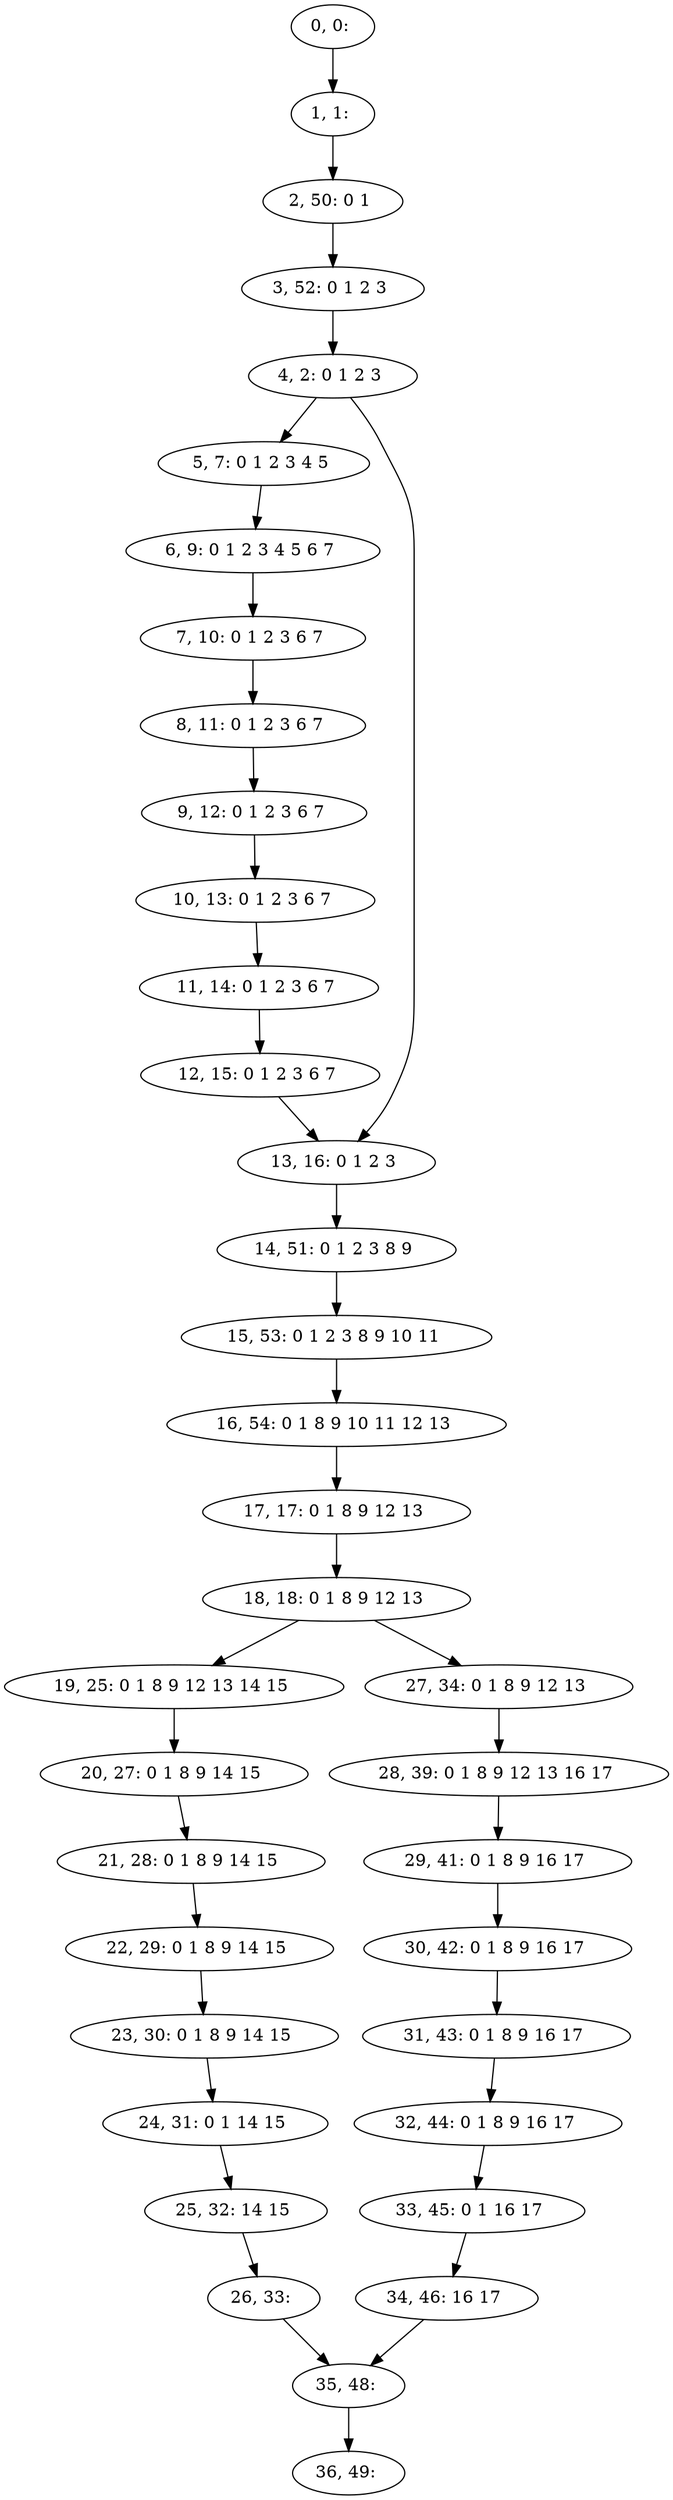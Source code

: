digraph G {
0[label="0, 0: "];
1[label="1, 1: "];
2[label="2, 50: 0 1 "];
3[label="3, 52: 0 1 2 3 "];
4[label="4, 2: 0 1 2 3 "];
5[label="5, 7: 0 1 2 3 4 5 "];
6[label="6, 9: 0 1 2 3 4 5 6 7 "];
7[label="7, 10: 0 1 2 3 6 7 "];
8[label="8, 11: 0 1 2 3 6 7 "];
9[label="9, 12: 0 1 2 3 6 7 "];
10[label="10, 13: 0 1 2 3 6 7 "];
11[label="11, 14: 0 1 2 3 6 7 "];
12[label="12, 15: 0 1 2 3 6 7 "];
13[label="13, 16: 0 1 2 3 "];
14[label="14, 51: 0 1 2 3 8 9 "];
15[label="15, 53: 0 1 2 3 8 9 10 11 "];
16[label="16, 54: 0 1 8 9 10 11 12 13 "];
17[label="17, 17: 0 1 8 9 12 13 "];
18[label="18, 18: 0 1 8 9 12 13 "];
19[label="19, 25: 0 1 8 9 12 13 14 15 "];
20[label="20, 27: 0 1 8 9 14 15 "];
21[label="21, 28: 0 1 8 9 14 15 "];
22[label="22, 29: 0 1 8 9 14 15 "];
23[label="23, 30: 0 1 8 9 14 15 "];
24[label="24, 31: 0 1 14 15 "];
25[label="25, 32: 14 15 "];
26[label="26, 33: "];
27[label="27, 34: 0 1 8 9 12 13 "];
28[label="28, 39: 0 1 8 9 12 13 16 17 "];
29[label="29, 41: 0 1 8 9 16 17 "];
30[label="30, 42: 0 1 8 9 16 17 "];
31[label="31, 43: 0 1 8 9 16 17 "];
32[label="32, 44: 0 1 8 9 16 17 "];
33[label="33, 45: 0 1 16 17 "];
34[label="34, 46: 16 17 "];
35[label="35, 48: "];
36[label="36, 49: "];
0->1 ;
1->2 ;
2->3 ;
3->4 ;
4->5 ;
4->13 ;
5->6 ;
6->7 ;
7->8 ;
8->9 ;
9->10 ;
10->11 ;
11->12 ;
12->13 ;
13->14 ;
14->15 ;
15->16 ;
16->17 ;
17->18 ;
18->19 ;
18->27 ;
19->20 ;
20->21 ;
21->22 ;
22->23 ;
23->24 ;
24->25 ;
25->26 ;
26->35 ;
27->28 ;
28->29 ;
29->30 ;
30->31 ;
31->32 ;
32->33 ;
33->34 ;
34->35 ;
35->36 ;
}

